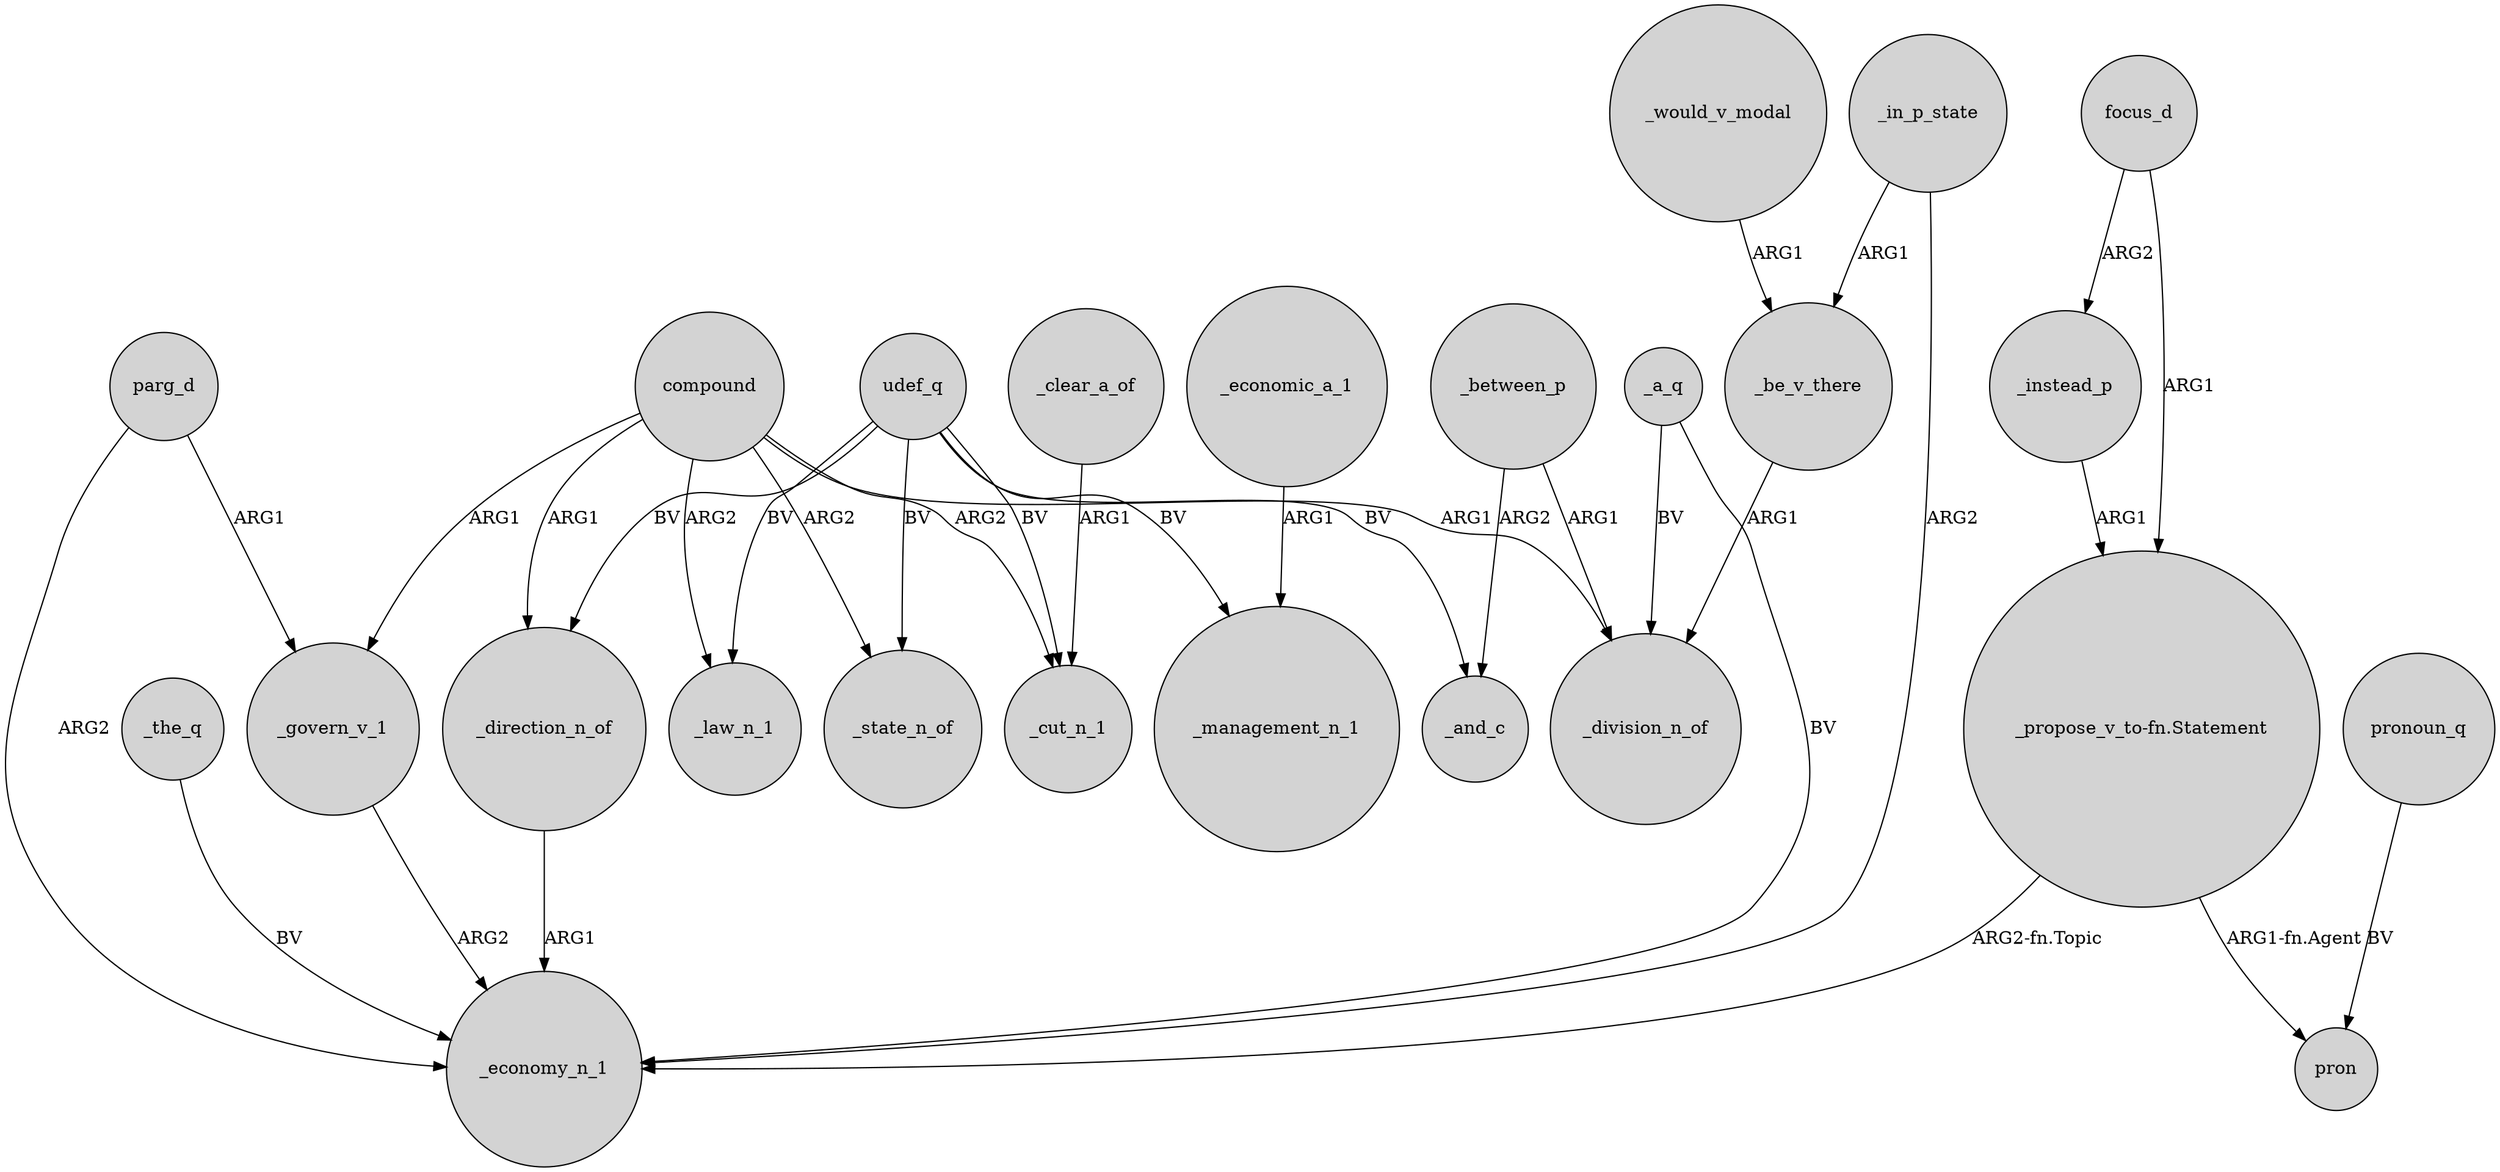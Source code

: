 digraph {
	node [shape=circle style=filled]
	parg_d -> _economy_n_1 [label=ARG2]
	focus_d -> _instead_p [label=ARG2]
	_economic_a_1 -> _management_n_1 [label=ARG1]
	udef_q -> _direction_n_of [label=BV]
	udef_q -> _state_n_of [label=BV]
	compound -> _cut_n_1 [label=ARG2]
	_between_p -> _division_n_of [label=ARG1]
	compound -> _state_n_of [label=ARG2]
	_the_q -> _economy_n_1 [label=BV]
	udef_q -> _law_n_1 [label=BV]
	udef_q -> _management_n_1 [label=BV]
	focus_d -> "_propose_v_to-fn.Statement" [label=ARG1]
	_a_q -> _economy_n_1 [label=BV]
	_govern_v_1 -> _economy_n_1 [label=ARG2]
	compound -> _direction_n_of [label=ARG1]
	pronoun_q -> pron [label=BV]
	_clear_a_of -> _cut_n_1 [label=ARG1]
	_between_p -> _and_c [label=ARG2]
	_direction_n_of -> _economy_n_1 [label=ARG1]
	udef_q -> _cut_n_1 [label=BV]
	_in_p_state -> _be_v_there [label=ARG1]
	_instead_p -> "_propose_v_to-fn.Statement" [label=ARG1]
	"_propose_v_to-fn.Statement" -> pron [label="ARG1-fn.Agent"]
	parg_d -> _govern_v_1 [label=ARG1]
	_in_p_state -> _economy_n_1 [label=ARG2]
	_a_q -> _division_n_of [label=BV]
	compound -> _division_n_of [label=ARG1]
	udef_q -> _and_c [label=BV]
	_would_v_modal -> _be_v_there [label=ARG1]
	"_propose_v_to-fn.Statement" -> _economy_n_1 [label="ARG2-fn.Topic"]
	compound -> _law_n_1 [label=ARG2]
	compound -> _govern_v_1 [label=ARG1]
	_be_v_there -> _division_n_of [label=ARG1]
}
